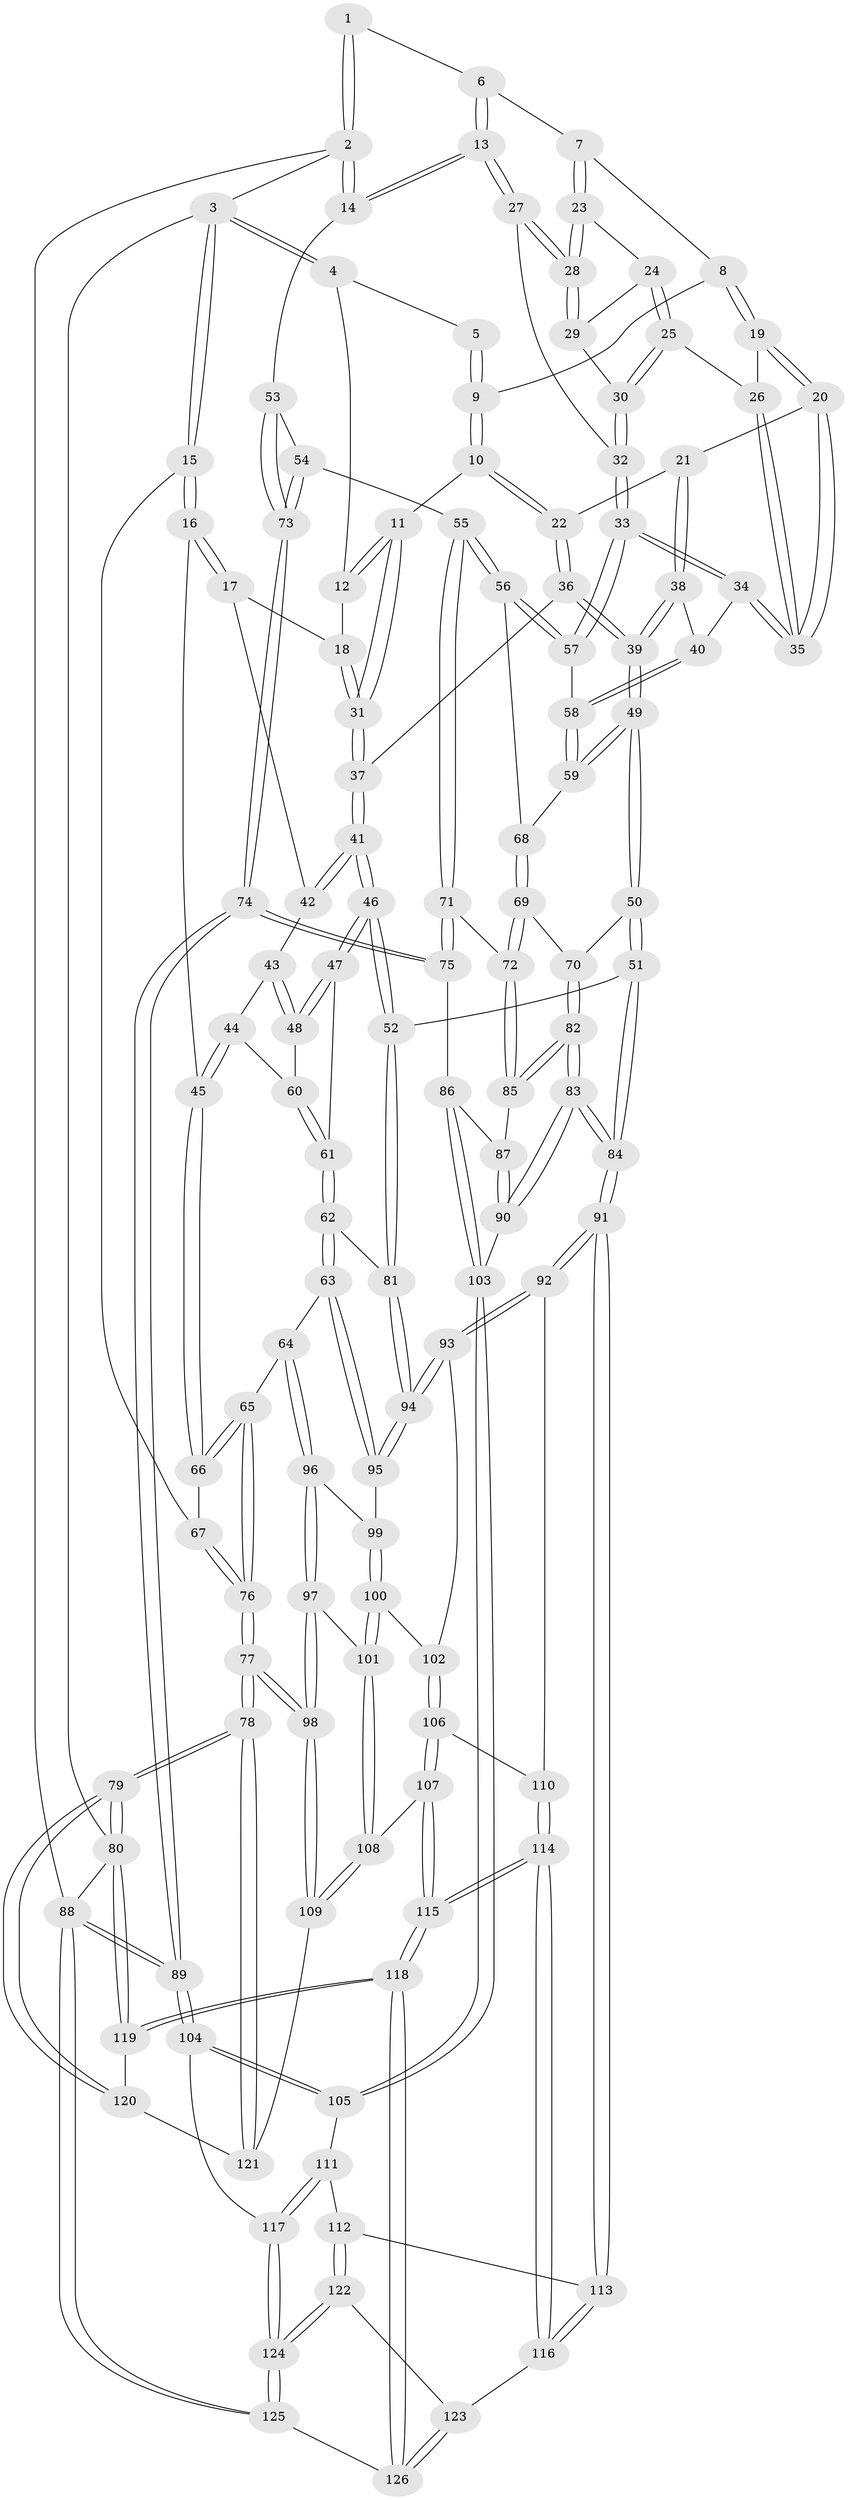 // Generated by graph-tools (version 1.1) at 2025/27/03/15/25 16:27:56]
// undirected, 126 vertices, 312 edges
graph export_dot {
graph [start="1"]
  node [color=gray90,style=filled];
  1 [pos="+0.8728383142027853+0"];
  2 [pos="+1+0"];
  3 [pos="+0+0"];
  4 [pos="+0.4600250552213993+0"];
  5 [pos="+0.6498496602073587+0"];
  6 [pos="+0.8792940514269603+0.006559099914433198"];
  7 [pos="+0.8452099536464776+0.07582454122995609"];
  8 [pos="+0.8140617660738646+0.08685795180282672"];
  9 [pos="+0.6715628724032477+0.004776869720972595"];
  10 [pos="+0.6632791672547446+0.06980164466784151"];
  11 [pos="+0.5164824313832607+0.12097814240511758"];
  12 [pos="+0.4294925482541823+0"];
  13 [pos="+1+0.17812267216128846"];
  14 [pos="+1+0.20084239919169306"];
  15 [pos="+0+0"];
  16 [pos="+0.18652951777807356+0.14718147879174018"];
  17 [pos="+0.2962369436062329+0.1226636521188188"];
  18 [pos="+0.3382345818895419+0.07727270296389839"];
  19 [pos="+0.7516861767163138+0.1491309949968432"];
  20 [pos="+0.7492042833142966+0.15019586558350767"];
  21 [pos="+0.7243808663258959+0.14957026459222847"];
  22 [pos="+0.681632660096356+0.12369919167883393"];
  23 [pos="+0.8537399947070184+0.0957280496631503"];
  24 [pos="+0.8520240321537619+0.11380450374725172"];
  25 [pos="+0.8235671176287984+0.16961139640488257"];
  26 [pos="+0.8179443910595662+0.170879499618935"];
  27 [pos="+0.9936827074405807+0.19113737813528406"];
  28 [pos="+0.9524655853618473+0.16921652615362068"];
  29 [pos="+0.8642648962520352+0.16074642977109216"];
  30 [pos="+0.85338520105027+0.18406053154728355"];
  31 [pos="+0.5123742303230445+0.19892002940610506"];
  32 [pos="+0.8842724258859045+0.2548782722070702"];
  33 [pos="+0.8474665955040009+0.29662484584530086"];
  34 [pos="+0.8132191344251353+0.2763804368644081"];
  35 [pos="+0.8108253621389462+0.26879776636380415"];
  36 [pos="+0.5967627106943728+0.21961967752784847"];
  37 [pos="+0.5129954654162369+0.2069119818780137"];
  38 [pos="+0.7084817774781016+0.2705585735498153"];
  39 [pos="+0.6600298064670405+0.29404185673912026"];
  40 [pos="+0.7369314321190882+0.27395571071378233"];
  41 [pos="+0.4919848071889885+0.22860291235324806"];
  42 [pos="+0.3737585923752315+0.2066420421148483"];
  43 [pos="+0.35885374108961365+0.24904602994258374"];
  44 [pos="+0.25203751993480866+0.2958510901228286"];
  45 [pos="+0.18333851435677237+0.27505160135937656"];
  46 [pos="+0.4686632508303527+0.4010764426417949"];
  47 [pos="+0.4492870445799201+0.39280151803887436"];
  48 [pos="+0.36960773117766915+0.33522224009169255"];
  49 [pos="+0.6372274305275489+0.41173262181567116"];
  50 [pos="+0.6340592666014291+0.41720350544376616"];
  51 [pos="+0.5644172121062543+0.44284103573774386"];
  52 [pos="+0.4816846879481656+0.42466877985467405"];
  53 [pos="+1+0.26740174745294015"];
  54 [pos="+0.8924842902460043+0.37581305632771334"];
  55 [pos="+0.8850729568071454+0.3772427320324052"];
  56 [pos="+0.8702333594146129+0.3595954124497972"];
  57 [pos="+0.8494674485076732+0.31062974008083005"];
  58 [pos="+0.7475907134732529+0.36031340189133226"];
  59 [pos="+0.7119753561614801+0.38587057409120157"];
  60 [pos="+0.30622447048829+0.3291691269546027"];
  61 [pos="+0.292688888502659+0.4101579394035359"];
  62 [pos="+0.2374841803389655+0.4540551074592167"];
  63 [pos="+0.18707200151429704+0.4764908740614859"];
  64 [pos="+0.17973926804734075+0.47503302474365"];
  65 [pos="+0.14252566398938163+0.4309140269006291"];
  66 [pos="+0.15753300914996948+0.31890916545054954"];
  67 [pos="+0+0.21633739456683504"];
  68 [pos="+0.7950961999495602+0.39867597520002096"];
  69 [pos="+0.7449225554458563+0.489329843995763"];
  70 [pos="+0.6778495619783286+0.45065618081086933"];
  71 [pos="+0.8868449388498979+0.42278791847652036"];
  72 [pos="+0.7538850978697684+0.4977554635140542"];
  73 [pos="+1+0.5301050808193406"];
  74 [pos="+1+0.6054252453913694"];
  75 [pos="+0.9607104742604369+0.5668186610703837"];
  76 [pos="+0+0.4758648142294626"];
  77 [pos="+0+0.72087349717865"];
  78 [pos="+0+0.9031118798669721"];
  79 [pos="+0+1"];
  80 [pos="+0+1"];
  81 [pos="+0.45201987699563917+0.4633670725925715"];
  82 [pos="+0.6743526524401173+0.6577015106643179"];
  83 [pos="+0.6579393368789485+0.6996008193755279"];
  84 [pos="+0.6186882614078428+0.7184694752654535"];
  85 [pos="+0.7558679774342192+0.5032775214135605"];
  86 [pos="+0.8793768529558141+0.6039687798286175"];
  87 [pos="+0.7761036813611567+0.5209761301351102"];
  88 [pos="+1+1"];
  89 [pos="+1+1"];
  90 [pos="+0.7333274756617906+0.6910838808568659"];
  91 [pos="+0.6140598699141416+0.7242873627110689"];
  92 [pos="+0.3972770341983226+0.6606631413001678"];
  93 [pos="+0.38184203921331683+0.6401463534520373"];
  94 [pos="+0.3760269631016644+0.611640799119152"];
  95 [pos="+0.3333614052896543+0.5869048759522326"];
  96 [pos="+0.16507876248987574+0.5194977460457744"];
  97 [pos="+0.08099169254606597+0.666971322867432"];
  98 [pos="+0+0.7186475783773127"];
  99 [pos="+0.21378597996515075+0.6268238109122958"];
  100 [pos="+0.20549536069916302+0.6880962295294066"];
  101 [pos="+0.11153523059709132+0.68326193339634"];
  102 [pos="+0.23367652935656244+0.7012433023707809"];
  103 [pos="+0.8216427330321349+0.68329851842403"];
  104 [pos="+0.9903653563106017+0.8810772394339306"];
  105 [pos="+0.889549336135961+0.8100048413531882"];
  106 [pos="+0.23422714398213515+0.779938548550598"];
  107 [pos="+0.20596133951563184+0.8335834153075636"];
  108 [pos="+0.17734184987755733+0.8400629883191005"];
  109 [pos="+0.1686587750759254+0.8471592768890183"];
  110 [pos="+0.36676655034798195+0.769261695391293"];
  111 [pos="+0.7805100654610415+0.8423264614599656"];
  112 [pos="+0.6467892271086075+0.8159273744341554"];
  113 [pos="+0.6141316090096292+0.732952075143319"];
  114 [pos="+0.3758249214841019+0.9058354235948919"];
  115 [pos="+0.36139237827401366+0.9228138065426136"];
  116 [pos="+0.4298396827339453+0.8933011392551199"];
  117 [pos="+0.7894016328055499+0.9281885083452565"];
  118 [pos="+0.29753069070435595+1"];
  119 [pos="+0.24932881638684495+1"];
  120 [pos="+0.14985205188558423+0.9151009552317245"];
  121 [pos="+0.147862736829569+0.8943652630046237"];
  122 [pos="+0.6465073130864222+0.8616827905237051"];
  123 [pos="+0.5286118093439072+0.9403843134217147"];
  124 [pos="+0.7015980021973774+1"];
  125 [pos="+0.7014738114123862+1"];
  126 [pos="+0.5800104496863816+1"];
  1 -- 2;
  1 -- 2;
  1 -- 6;
  2 -- 3;
  2 -- 14;
  2 -- 14;
  2 -- 88;
  3 -- 4;
  3 -- 4;
  3 -- 15;
  3 -- 15;
  3 -- 80;
  4 -- 5;
  4 -- 12;
  5 -- 9;
  5 -- 9;
  6 -- 7;
  6 -- 13;
  6 -- 13;
  7 -- 8;
  7 -- 23;
  7 -- 23;
  8 -- 9;
  8 -- 19;
  8 -- 19;
  9 -- 10;
  9 -- 10;
  10 -- 11;
  10 -- 22;
  10 -- 22;
  11 -- 12;
  11 -- 12;
  11 -- 31;
  11 -- 31;
  12 -- 18;
  13 -- 14;
  13 -- 14;
  13 -- 27;
  13 -- 27;
  14 -- 53;
  15 -- 16;
  15 -- 16;
  15 -- 67;
  16 -- 17;
  16 -- 17;
  16 -- 45;
  17 -- 18;
  17 -- 42;
  18 -- 31;
  18 -- 31;
  19 -- 20;
  19 -- 20;
  19 -- 26;
  20 -- 21;
  20 -- 35;
  20 -- 35;
  21 -- 22;
  21 -- 38;
  21 -- 38;
  22 -- 36;
  22 -- 36;
  23 -- 24;
  23 -- 28;
  23 -- 28;
  24 -- 25;
  24 -- 25;
  24 -- 29;
  25 -- 26;
  25 -- 30;
  25 -- 30;
  26 -- 35;
  26 -- 35;
  27 -- 28;
  27 -- 28;
  27 -- 32;
  28 -- 29;
  28 -- 29;
  29 -- 30;
  30 -- 32;
  30 -- 32;
  31 -- 37;
  31 -- 37;
  32 -- 33;
  32 -- 33;
  33 -- 34;
  33 -- 34;
  33 -- 57;
  33 -- 57;
  34 -- 35;
  34 -- 35;
  34 -- 40;
  36 -- 37;
  36 -- 39;
  36 -- 39;
  37 -- 41;
  37 -- 41;
  38 -- 39;
  38 -- 39;
  38 -- 40;
  39 -- 49;
  39 -- 49;
  40 -- 58;
  40 -- 58;
  41 -- 42;
  41 -- 42;
  41 -- 46;
  41 -- 46;
  42 -- 43;
  43 -- 44;
  43 -- 48;
  43 -- 48;
  44 -- 45;
  44 -- 45;
  44 -- 60;
  45 -- 66;
  45 -- 66;
  46 -- 47;
  46 -- 47;
  46 -- 52;
  46 -- 52;
  47 -- 48;
  47 -- 48;
  47 -- 61;
  48 -- 60;
  49 -- 50;
  49 -- 50;
  49 -- 59;
  49 -- 59;
  50 -- 51;
  50 -- 51;
  50 -- 70;
  51 -- 52;
  51 -- 84;
  51 -- 84;
  52 -- 81;
  52 -- 81;
  53 -- 54;
  53 -- 73;
  53 -- 73;
  54 -- 55;
  54 -- 73;
  54 -- 73;
  55 -- 56;
  55 -- 56;
  55 -- 71;
  55 -- 71;
  56 -- 57;
  56 -- 57;
  56 -- 68;
  57 -- 58;
  58 -- 59;
  58 -- 59;
  59 -- 68;
  60 -- 61;
  60 -- 61;
  61 -- 62;
  61 -- 62;
  62 -- 63;
  62 -- 63;
  62 -- 81;
  63 -- 64;
  63 -- 95;
  63 -- 95;
  64 -- 65;
  64 -- 96;
  64 -- 96;
  65 -- 66;
  65 -- 66;
  65 -- 76;
  65 -- 76;
  66 -- 67;
  67 -- 76;
  67 -- 76;
  68 -- 69;
  68 -- 69;
  69 -- 70;
  69 -- 72;
  69 -- 72;
  70 -- 82;
  70 -- 82;
  71 -- 72;
  71 -- 75;
  71 -- 75;
  72 -- 85;
  72 -- 85;
  73 -- 74;
  73 -- 74;
  74 -- 75;
  74 -- 75;
  74 -- 89;
  74 -- 89;
  75 -- 86;
  76 -- 77;
  76 -- 77;
  77 -- 78;
  77 -- 78;
  77 -- 98;
  77 -- 98;
  78 -- 79;
  78 -- 79;
  78 -- 121;
  78 -- 121;
  79 -- 80;
  79 -- 80;
  79 -- 120;
  79 -- 120;
  80 -- 88;
  80 -- 119;
  80 -- 119;
  81 -- 94;
  81 -- 94;
  82 -- 83;
  82 -- 83;
  82 -- 85;
  82 -- 85;
  83 -- 84;
  83 -- 84;
  83 -- 90;
  83 -- 90;
  84 -- 91;
  84 -- 91;
  85 -- 87;
  86 -- 87;
  86 -- 103;
  86 -- 103;
  87 -- 90;
  87 -- 90;
  88 -- 89;
  88 -- 89;
  88 -- 125;
  88 -- 125;
  89 -- 104;
  89 -- 104;
  90 -- 103;
  91 -- 92;
  91 -- 92;
  91 -- 113;
  91 -- 113;
  92 -- 93;
  92 -- 93;
  92 -- 110;
  93 -- 94;
  93 -- 94;
  93 -- 102;
  94 -- 95;
  94 -- 95;
  95 -- 99;
  96 -- 97;
  96 -- 97;
  96 -- 99;
  97 -- 98;
  97 -- 98;
  97 -- 101;
  98 -- 109;
  98 -- 109;
  99 -- 100;
  99 -- 100;
  100 -- 101;
  100 -- 101;
  100 -- 102;
  101 -- 108;
  101 -- 108;
  102 -- 106;
  102 -- 106;
  103 -- 105;
  103 -- 105;
  104 -- 105;
  104 -- 105;
  104 -- 117;
  105 -- 111;
  106 -- 107;
  106 -- 107;
  106 -- 110;
  107 -- 108;
  107 -- 115;
  107 -- 115;
  108 -- 109;
  108 -- 109;
  109 -- 121;
  110 -- 114;
  110 -- 114;
  111 -- 112;
  111 -- 117;
  111 -- 117;
  112 -- 113;
  112 -- 122;
  112 -- 122;
  113 -- 116;
  113 -- 116;
  114 -- 115;
  114 -- 115;
  114 -- 116;
  114 -- 116;
  115 -- 118;
  115 -- 118;
  116 -- 123;
  117 -- 124;
  117 -- 124;
  118 -- 119;
  118 -- 119;
  118 -- 126;
  118 -- 126;
  119 -- 120;
  120 -- 121;
  122 -- 123;
  122 -- 124;
  122 -- 124;
  123 -- 126;
  123 -- 126;
  124 -- 125;
  124 -- 125;
  125 -- 126;
}
